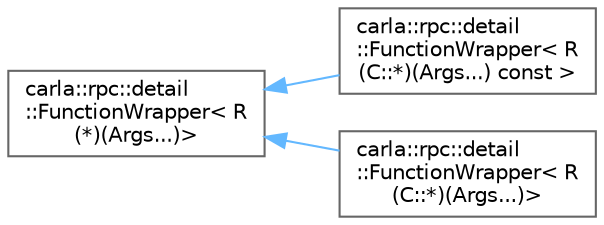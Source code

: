 digraph "类继承关系图"
{
 // INTERACTIVE_SVG=YES
 // LATEX_PDF_SIZE
  bgcolor="transparent";
  edge [fontname=Helvetica,fontsize=10,labelfontname=Helvetica,labelfontsize=10];
  node [fontname=Helvetica,fontsize=10,shape=box,height=0.2,width=0.4];
  rankdir="LR";
  Node0 [id="Node000000",label="carla::rpc::detail\l::FunctionWrapper\< R\l(*)(Args...)\>",height=0.2,width=0.4,color="grey40", fillcolor="white", style="filled",URL="$df/d22/structcarla_1_1rpc_1_1detail_1_1FunctionWrapper_3_01R_07_5_08_07Args_8_8_8_08_4.html",tooltip=" "];
  Node0 -> Node1 [id="edge126_Node000000_Node000001",dir="back",color="steelblue1",style="solid",tooltip=" "];
  Node1 [id="Node000001",label="carla::rpc::detail\l::FunctionWrapper\< R\l(C::*)(Args...) const \>",height=0.2,width=0.4,color="grey40", fillcolor="white", style="filled",URL="$d7/d73/structcarla_1_1rpc_1_1detail_1_1FunctionWrapper_3_01R_07C_1_1_5_08_07Args_8_8_8_08_01const_01_4.html",tooltip=" "];
  Node0 -> Node2 [id="edge127_Node000000_Node000002",dir="back",color="steelblue1",style="solid",tooltip=" "];
  Node2 [id="Node000002",label="carla::rpc::detail\l::FunctionWrapper\< R\l(C::*)(Args...)\>",height=0.2,width=0.4,color="grey40", fillcolor="white", style="filled",URL="$d3/d4d/structcarla_1_1rpc_1_1detail_1_1FunctionWrapper_3_01R_07C_1_1_5_08_07Args_8_8_8_08_4.html",tooltip=" "];
}
